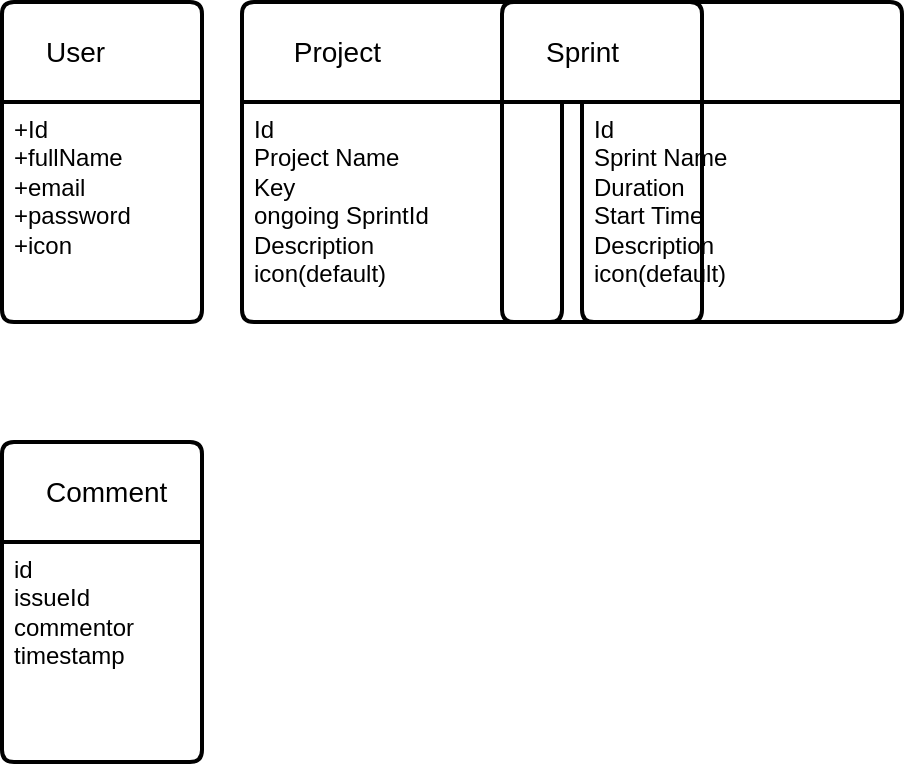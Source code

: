 <mxfile version="21.2.9" type="github">
  <diagram name="Page-1" id="hYXTnanG5P5eI5aRu3JL">
    <mxGraphModel dx="1050" dy="581" grid="1" gridSize="10" guides="1" tooltips="1" connect="1" arrows="1" fold="1" page="1" pageScale="1" pageWidth="827" pageHeight="1169" math="0" shadow="0">
      <root>
        <mxCell id="0" />
        <mxCell id="1" parent="0" />
        <mxCell id="0CcHJ5xWRyJ15fwOYRmY-2" value="User" style="swimlane;childLayout=stackLayout;horizontal=1;startSize=50;horizontalStack=0;rounded=1;fontSize=14;fontStyle=0;strokeWidth=2;resizeParent=0;resizeLast=1;shadow=0;dashed=0;align=left;arcSize=4;whiteSpace=wrap;html=1;spacing=22;" vertex="1" parent="1">
          <mxGeometry x="80" y="90" width="100" height="160" as="geometry" />
        </mxCell>
        <mxCell id="0CcHJ5xWRyJ15fwOYRmY-3" value="&lt;font style=&quot;font-size: 12px;&quot;&gt;+Id&lt;br&gt;+fullName&lt;/font&gt;&lt;div&gt;&lt;font style=&quot;font-size: 12px;&quot;&gt;+email&lt;/font&gt;&lt;/div&gt;&lt;div&gt;&lt;font style=&quot;font-size: 12px;&quot;&gt;+password&lt;/font&gt;&lt;/div&gt;&lt;div&gt;&lt;font style=&quot;font-size: 12px;&quot;&gt;+icon&lt;/font&gt;&lt;/div&gt;" style="align=left;strokeColor=none;fillColor=none;spacingLeft=4;fontSize=12;verticalAlign=top;resizable=0;rotatable=0;part=1;html=1;" vertex="1" parent="0CcHJ5xWRyJ15fwOYRmY-2">
          <mxGeometry y="50" width="100" height="110" as="geometry" />
        </mxCell>
        <mxCell id="DwZ5_GJJqSC1Awh1ZbFu-1" value="&lt;span id=&quot;docs-internal-guid-b362fcdb-7fff-917d-6e88-48ba830d9adc&quot;&gt;&amp;nbsp;Project&lt;/span&gt;" style="swimlane;childLayout=stackLayout;horizontal=1;startSize=50;horizontalStack=0;rounded=1;fontSize=14;fontStyle=0;strokeWidth=2;resizeParent=0;resizeLast=1;shadow=0;dashed=0;align=left;arcSize=4;whiteSpace=wrap;html=1;spacing=22;" vertex="1" parent="1">
          <mxGeometry x="200" y="90" width="160" height="160" as="geometry" />
        </mxCell>
        <mxCell id="DwZ5_GJJqSC1Awh1ZbFu-2" value="&lt;span id=&quot;docs-internal-guid-0141263f-7fff-b90e-627a-693ef03e3534&quot;&gt;I&lt;/span&gt;&lt;span style=&quot;background-color: initial;&quot;&gt;d&lt;br&gt;Project Name&lt;br&gt;Key&lt;br&gt;&lt;/span&gt;&lt;div&gt;ongoing SprintId&lt;/div&gt;&lt;div&gt;Description&lt;/div&gt;&lt;div&gt;icon(default)&lt;/div&gt;&lt;div&gt;&lt;br&gt;&lt;/div&gt;" style="align=left;strokeColor=none;fillColor=none;spacingLeft=4;fontSize=12;verticalAlign=top;resizable=0;rotatable=0;part=1;html=1;" vertex="1" parent="DwZ5_GJJqSC1Awh1ZbFu-1">
          <mxGeometry y="50" width="160" height="110" as="geometry" />
        </mxCell>
        <mxCell id="DwZ5_GJJqSC1Awh1ZbFu-4" value="&lt;span id=&quot;docs-internal-guid-b362fcdb-7fff-917d-6e88-48ba830d9adc&quot;&gt;Sprint&lt;/span&gt;" style="swimlane;childLayout=stackLayout;horizontal=1;startSize=50;horizontalStack=0;rounded=1;fontSize=14;fontStyle=0;strokeWidth=2;resizeParent=0;resizeLast=1;shadow=0;dashed=0;align=left;arcSize=4;whiteSpace=wrap;html=1;spacing=22;" vertex="1" parent="1">
          <mxGeometry x="370" y="90" width="160" height="160" as="geometry" />
        </mxCell>
        <mxCell id="DwZ5_GJJqSC1Awh1ZbFu-5" value="&lt;span id=&quot;docs-internal-guid-0141263f-7fff-b90e-627a-693ef03e3534&quot;&gt;I&lt;/span&gt;&lt;span style=&quot;background-color: initial;&quot;&gt;d&lt;br&gt;Sprint Name&lt;br&gt;&lt;/span&gt;&lt;span style=&quot;background-color: initial;&quot;&gt;Duration&lt;br&gt;&lt;/span&gt;&lt;span style=&quot;background-color: initial;&quot;&gt;Start Time &lt;br&gt;Description&lt;/span&gt;&lt;span style=&quot;background-color: initial;&quot;&gt;&lt;br&gt;&lt;/span&gt;&lt;div&gt;icon(default)&lt;/div&gt;&lt;div&gt;&lt;br&gt;&lt;/div&gt;" style="align=left;strokeColor=none;fillColor=none;spacingLeft=4;fontSize=12;verticalAlign=top;resizable=0;rotatable=0;part=1;html=1;" vertex="1" parent="DwZ5_GJJqSC1Awh1ZbFu-4">
          <mxGeometry y="50" width="160" height="110" as="geometry" />
        </mxCell>
        <mxCell id="0CcHJ5xWRyJ15fwOYRmY-7" value="Comment" style="swimlane;childLayout=stackLayout;horizontal=1;startSize=50;horizontalStack=0;rounded=1;fontSize=14;fontStyle=0;strokeWidth=2;resizeParent=0;resizeLast=1;shadow=0;dashed=0;align=left;arcSize=4;whiteSpace=wrap;html=1;spacing=22;" vertex="1" parent="1">
          <mxGeometry x="80" y="310" width="100" height="160" as="geometry" />
        </mxCell>
        <mxCell id="0CcHJ5xWRyJ15fwOYRmY-8" value="&lt;div&gt;id&lt;/div&gt;&lt;div&gt;issueId&lt;/div&gt;&lt;div&gt;commentor&lt;/div&gt;&lt;div&gt;timestamp&lt;/div&gt;" style="align=left;strokeColor=none;fillColor=none;spacingLeft=4;fontSize=12;verticalAlign=top;resizable=0;rotatable=0;part=1;html=1;" vertex="1" parent="0CcHJ5xWRyJ15fwOYRmY-7">
          <mxGeometry y="50" width="100" height="110" as="geometry" />
        </mxCell>
        <mxCell id="0CcHJ5xWRyJ15fwOYRmY-9" value="&lt;span id=&quot;docs-internal-guid-b362fcdb-7fff-917d-6e88-48ba830d9adc&quot;&gt;Sprint&lt;/span&gt;" style="swimlane;childLayout=stackLayout;horizontal=1;startSize=50;horizontalStack=0;rounded=1;fontSize=14;fontStyle=0;strokeWidth=2;resizeParent=0;resizeLast=1;shadow=0;dashed=0;align=left;arcSize=4;whiteSpace=wrap;html=1;spacing=22;" vertex="1" parent="1">
          <mxGeometry x="330" y="90" width="100" height="160" as="geometry" />
        </mxCell>
      </root>
    </mxGraphModel>
  </diagram>
</mxfile>
